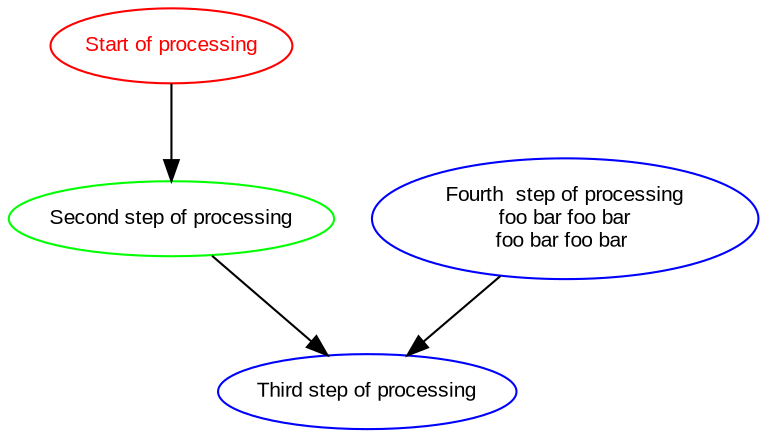 digraph {

#graph [dpi = "300"]
node [fontname = "arial"]
node [fontsize = 10]
edge [fontsize = 10]

start [label = "Start of processing" color = "red" fontcolor = "red"]
second [label = "Second step of processing" color = "green"]
third [label = "Third step of processing" color = "blue"]
four [label = "Fourth  step of processing\nfoo bar foo bar\nfoo bar foo bar "
     color = "blue" fillcolor = "yellow"]

start -> second -> third
four -> third
}
